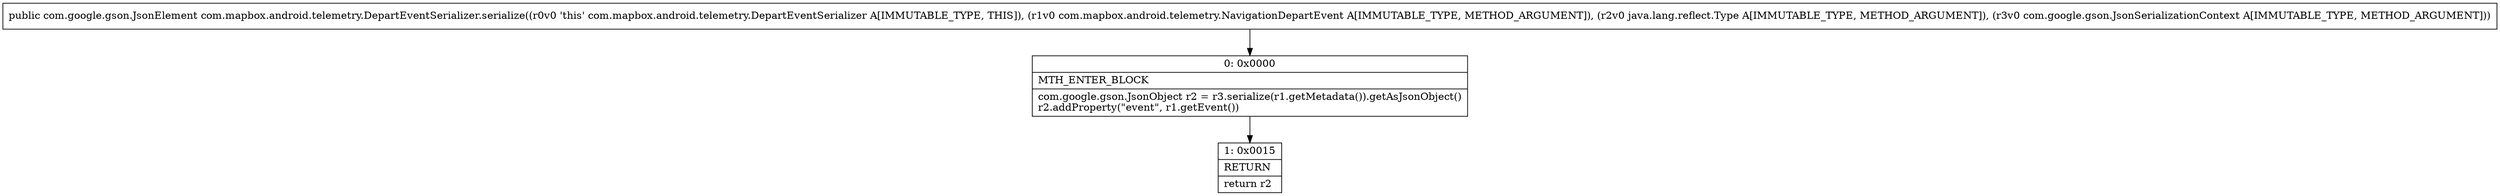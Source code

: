 digraph "CFG forcom.mapbox.android.telemetry.DepartEventSerializer.serialize(Lcom\/mapbox\/android\/telemetry\/NavigationDepartEvent;Ljava\/lang\/reflect\/Type;Lcom\/google\/gson\/JsonSerializationContext;)Lcom\/google\/gson\/JsonElement;" {
Node_0 [shape=record,label="{0\:\ 0x0000|MTH_ENTER_BLOCK\l|com.google.gson.JsonObject r2 = r3.serialize(r1.getMetadata()).getAsJsonObject()\lr2.addProperty(\"event\", r1.getEvent())\l}"];
Node_1 [shape=record,label="{1\:\ 0x0015|RETURN\l|return r2\l}"];
MethodNode[shape=record,label="{public com.google.gson.JsonElement com.mapbox.android.telemetry.DepartEventSerializer.serialize((r0v0 'this' com.mapbox.android.telemetry.DepartEventSerializer A[IMMUTABLE_TYPE, THIS]), (r1v0 com.mapbox.android.telemetry.NavigationDepartEvent A[IMMUTABLE_TYPE, METHOD_ARGUMENT]), (r2v0 java.lang.reflect.Type A[IMMUTABLE_TYPE, METHOD_ARGUMENT]), (r3v0 com.google.gson.JsonSerializationContext A[IMMUTABLE_TYPE, METHOD_ARGUMENT])) }"];
MethodNode -> Node_0;
Node_0 -> Node_1;
}

